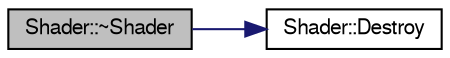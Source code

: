 digraph G
{
  bgcolor="transparent";
  edge [fontname="FreeSans",fontsize=10,labelfontname="FreeSans",labelfontsize=10];
  node [fontname="FreeSans",fontsize=10,shape=record];
  rankdir=LR;
  Node1 [label="Shader::~Shader",height=0.2,width=0.4,color="black", fillcolor="grey75", style="filled" fontcolor="black"];
  Node1 -> Node2 [color="midnightblue",fontsize=10,style="solid"];
  Node2 [label="Shader::Destroy",height=0.2,width=0.4,color="black",URL="$class_shader.html#b6fc1a824cb122fcb0c902397e20f72f",tooltip="Destroys any linked shaders."];
}
